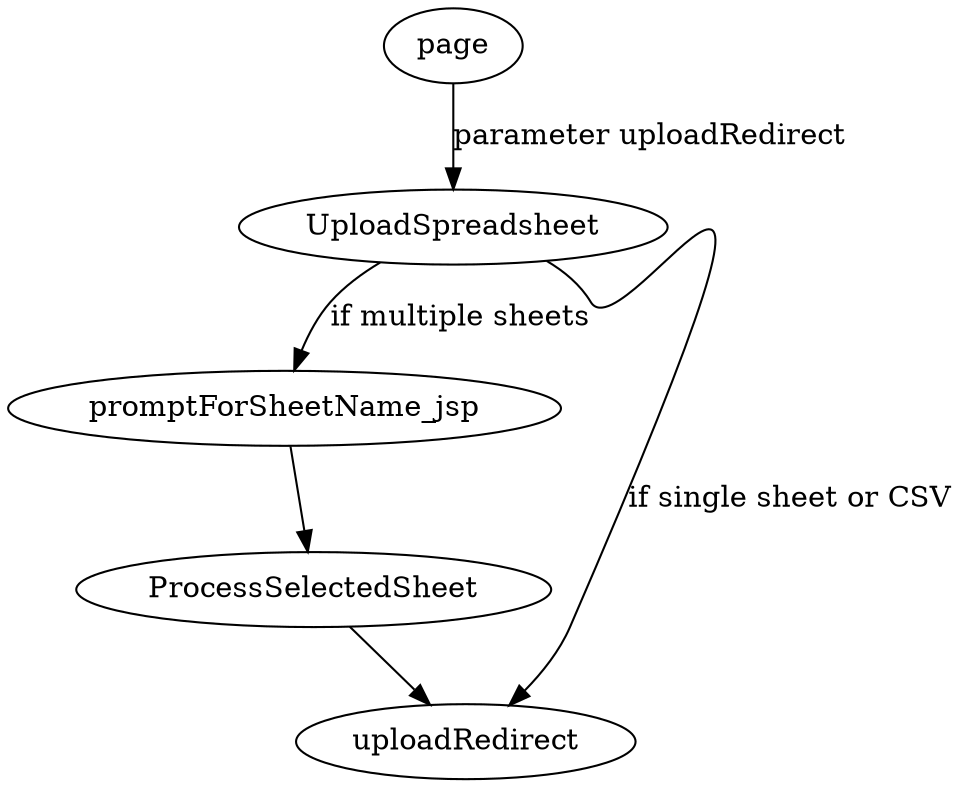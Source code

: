 digraph UploadSpreadsheet {

page -> UploadSpreadsheet [label="parameter uploadRedirect"];

UploadSpreadsheet -> promptForSheetName_jsp [label="if multiple sheets"];

UploadSpreadsheet -> uploadRedirect [label="if single sheet or CSV"];

promptForSheetName_jsp -> ProcessSelectedSheet;

ProcessSelectedSheet -> uploadRedirect;

}
